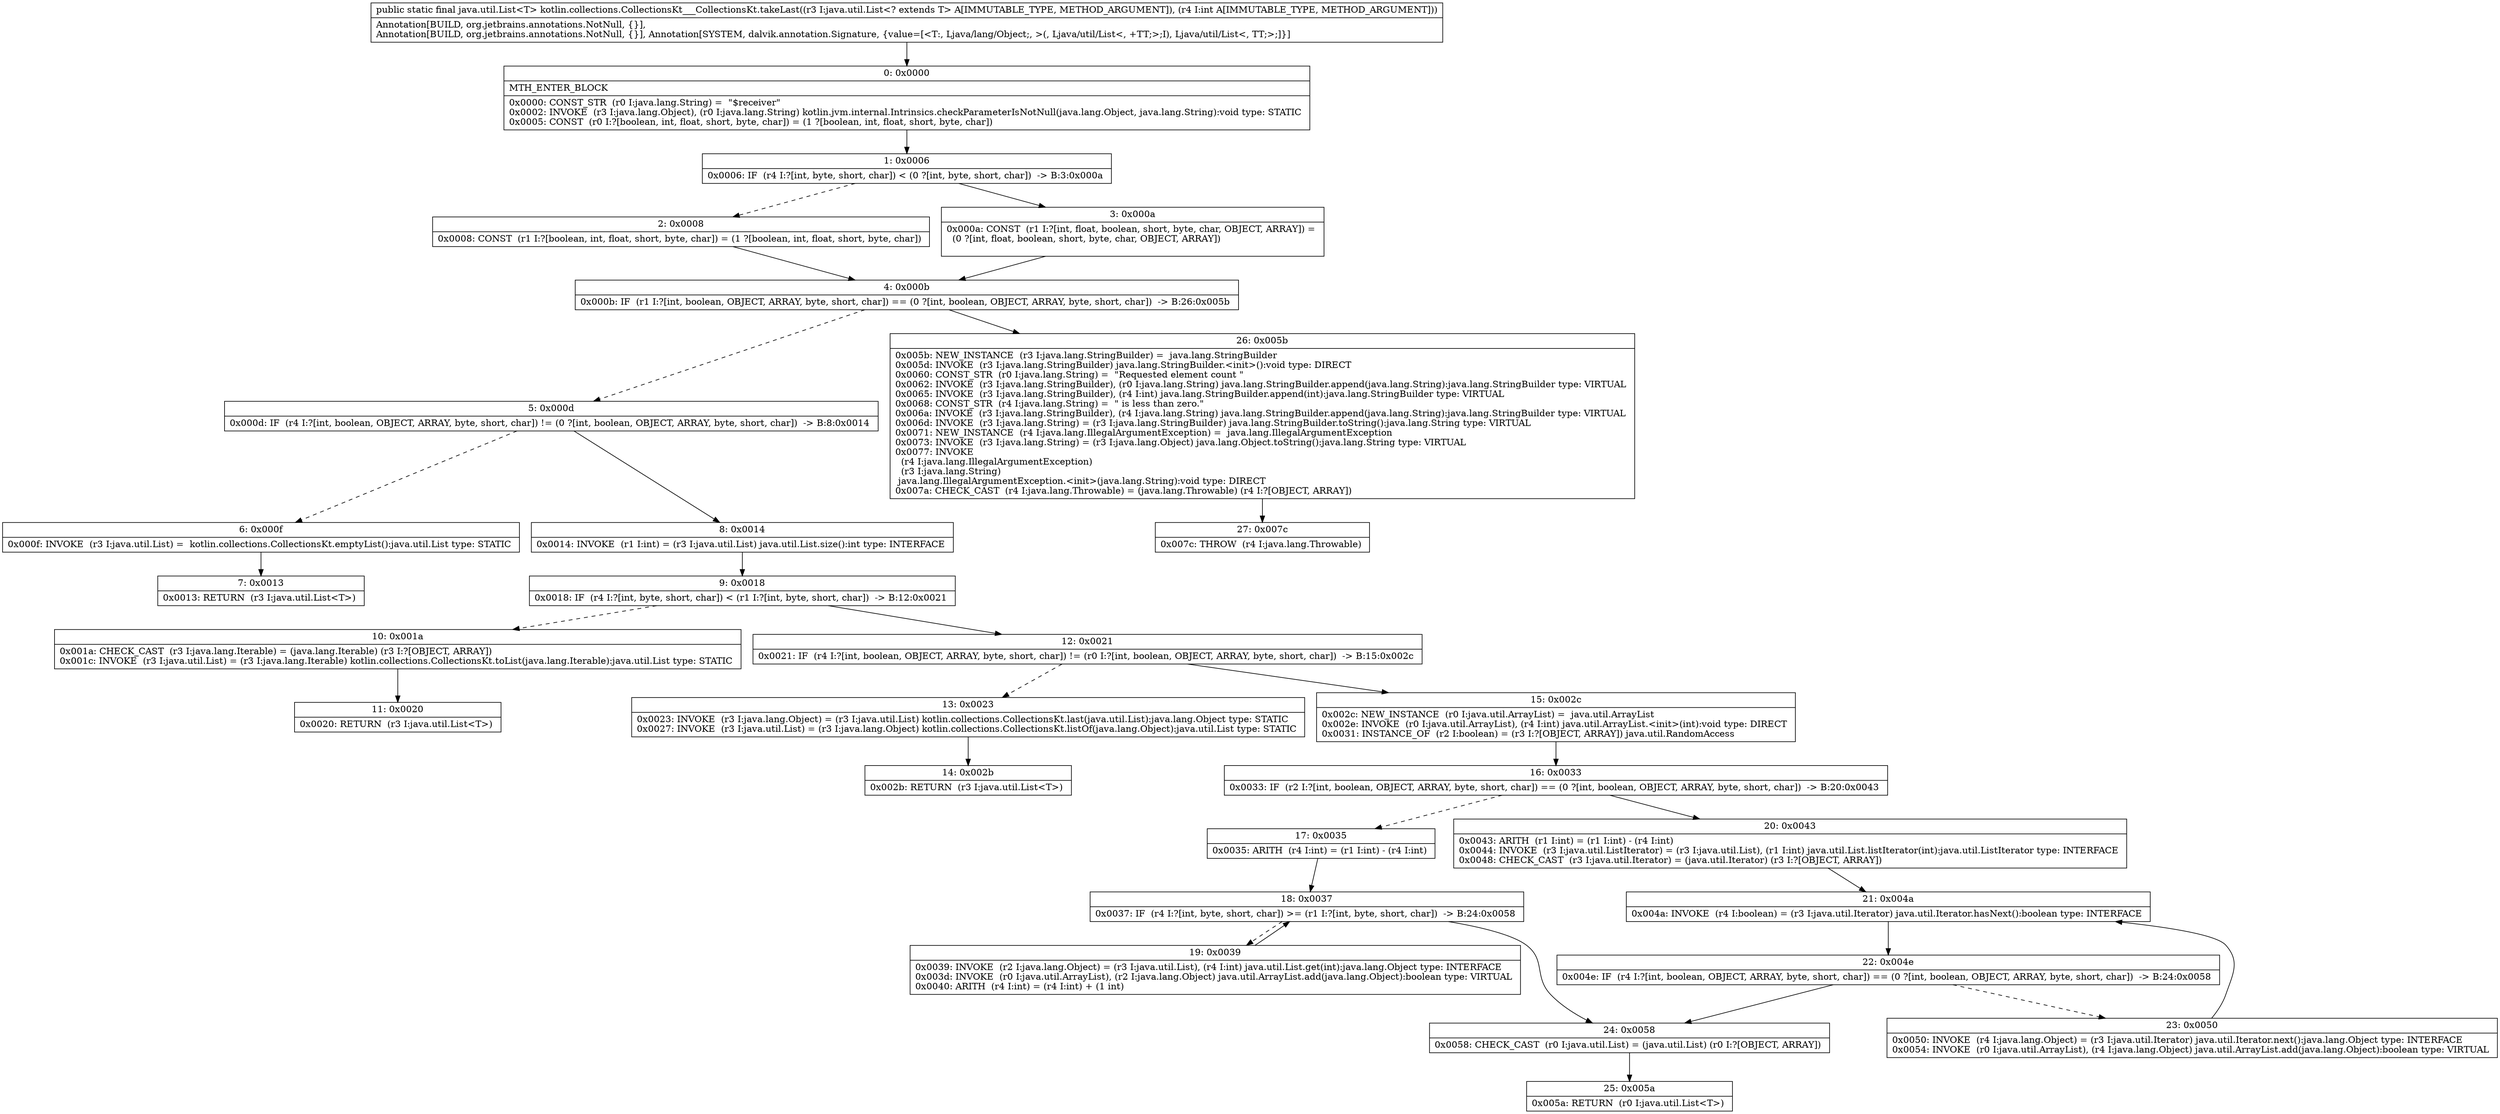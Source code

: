 digraph "CFG forkotlin.collections.CollectionsKt___CollectionsKt.takeLast(Ljava\/util\/List;I)Ljava\/util\/List;" {
Node_0 [shape=record,label="{0\:\ 0x0000|MTH_ENTER_BLOCK\l|0x0000: CONST_STR  (r0 I:java.lang.String) =  \"$receiver\" \l0x0002: INVOKE  (r3 I:java.lang.Object), (r0 I:java.lang.String) kotlin.jvm.internal.Intrinsics.checkParameterIsNotNull(java.lang.Object, java.lang.String):void type: STATIC \l0x0005: CONST  (r0 I:?[boolean, int, float, short, byte, char]) = (1 ?[boolean, int, float, short, byte, char]) \l}"];
Node_1 [shape=record,label="{1\:\ 0x0006|0x0006: IF  (r4 I:?[int, byte, short, char]) \< (0 ?[int, byte, short, char])  \-\> B:3:0x000a \l}"];
Node_2 [shape=record,label="{2\:\ 0x0008|0x0008: CONST  (r1 I:?[boolean, int, float, short, byte, char]) = (1 ?[boolean, int, float, short, byte, char]) \l}"];
Node_3 [shape=record,label="{3\:\ 0x000a|0x000a: CONST  (r1 I:?[int, float, boolean, short, byte, char, OBJECT, ARRAY]) = \l  (0 ?[int, float, boolean, short, byte, char, OBJECT, ARRAY])\l \l}"];
Node_4 [shape=record,label="{4\:\ 0x000b|0x000b: IF  (r1 I:?[int, boolean, OBJECT, ARRAY, byte, short, char]) == (0 ?[int, boolean, OBJECT, ARRAY, byte, short, char])  \-\> B:26:0x005b \l}"];
Node_5 [shape=record,label="{5\:\ 0x000d|0x000d: IF  (r4 I:?[int, boolean, OBJECT, ARRAY, byte, short, char]) != (0 ?[int, boolean, OBJECT, ARRAY, byte, short, char])  \-\> B:8:0x0014 \l}"];
Node_6 [shape=record,label="{6\:\ 0x000f|0x000f: INVOKE  (r3 I:java.util.List) =  kotlin.collections.CollectionsKt.emptyList():java.util.List type: STATIC \l}"];
Node_7 [shape=record,label="{7\:\ 0x0013|0x0013: RETURN  (r3 I:java.util.List\<T\>) \l}"];
Node_8 [shape=record,label="{8\:\ 0x0014|0x0014: INVOKE  (r1 I:int) = (r3 I:java.util.List) java.util.List.size():int type: INTERFACE \l}"];
Node_9 [shape=record,label="{9\:\ 0x0018|0x0018: IF  (r4 I:?[int, byte, short, char]) \< (r1 I:?[int, byte, short, char])  \-\> B:12:0x0021 \l}"];
Node_10 [shape=record,label="{10\:\ 0x001a|0x001a: CHECK_CAST  (r3 I:java.lang.Iterable) = (java.lang.Iterable) (r3 I:?[OBJECT, ARRAY]) \l0x001c: INVOKE  (r3 I:java.util.List) = (r3 I:java.lang.Iterable) kotlin.collections.CollectionsKt.toList(java.lang.Iterable):java.util.List type: STATIC \l}"];
Node_11 [shape=record,label="{11\:\ 0x0020|0x0020: RETURN  (r3 I:java.util.List\<T\>) \l}"];
Node_12 [shape=record,label="{12\:\ 0x0021|0x0021: IF  (r4 I:?[int, boolean, OBJECT, ARRAY, byte, short, char]) != (r0 I:?[int, boolean, OBJECT, ARRAY, byte, short, char])  \-\> B:15:0x002c \l}"];
Node_13 [shape=record,label="{13\:\ 0x0023|0x0023: INVOKE  (r3 I:java.lang.Object) = (r3 I:java.util.List) kotlin.collections.CollectionsKt.last(java.util.List):java.lang.Object type: STATIC \l0x0027: INVOKE  (r3 I:java.util.List) = (r3 I:java.lang.Object) kotlin.collections.CollectionsKt.listOf(java.lang.Object):java.util.List type: STATIC \l}"];
Node_14 [shape=record,label="{14\:\ 0x002b|0x002b: RETURN  (r3 I:java.util.List\<T\>) \l}"];
Node_15 [shape=record,label="{15\:\ 0x002c|0x002c: NEW_INSTANCE  (r0 I:java.util.ArrayList) =  java.util.ArrayList \l0x002e: INVOKE  (r0 I:java.util.ArrayList), (r4 I:int) java.util.ArrayList.\<init\>(int):void type: DIRECT \l0x0031: INSTANCE_OF  (r2 I:boolean) = (r3 I:?[OBJECT, ARRAY]) java.util.RandomAccess \l}"];
Node_16 [shape=record,label="{16\:\ 0x0033|0x0033: IF  (r2 I:?[int, boolean, OBJECT, ARRAY, byte, short, char]) == (0 ?[int, boolean, OBJECT, ARRAY, byte, short, char])  \-\> B:20:0x0043 \l}"];
Node_17 [shape=record,label="{17\:\ 0x0035|0x0035: ARITH  (r4 I:int) = (r1 I:int) \- (r4 I:int) \l}"];
Node_18 [shape=record,label="{18\:\ 0x0037|0x0037: IF  (r4 I:?[int, byte, short, char]) \>= (r1 I:?[int, byte, short, char])  \-\> B:24:0x0058 \l}"];
Node_19 [shape=record,label="{19\:\ 0x0039|0x0039: INVOKE  (r2 I:java.lang.Object) = (r3 I:java.util.List), (r4 I:int) java.util.List.get(int):java.lang.Object type: INTERFACE \l0x003d: INVOKE  (r0 I:java.util.ArrayList), (r2 I:java.lang.Object) java.util.ArrayList.add(java.lang.Object):boolean type: VIRTUAL \l0x0040: ARITH  (r4 I:int) = (r4 I:int) + (1 int) \l}"];
Node_20 [shape=record,label="{20\:\ 0x0043|0x0043: ARITH  (r1 I:int) = (r1 I:int) \- (r4 I:int) \l0x0044: INVOKE  (r3 I:java.util.ListIterator) = (r3 I:java.util.List), (r1 I:int) java.util.List.listIterator(int):java.util.ListIterator type: INTERFACE \l0x0048: CHECK_CAST  (r3 I:java.util.Iterator) = (java.util.Iterator) (r3 I:?[OBJECT, ARRAY]) \l}"];
Node_21 [shape=record,label="{21\:\ 0x004a|0x004a: INVOKE  (r4 I:boolean) = (r3 I:java.util.Iterator) java.util.Iterator.hasNext():boolean type: INTERFACE \l}"];
Node_22 [shape=record,label="{22\:\ 0x004e|0x004e: IF  (r4 I:?[int, boolean, OBJECT, ARRAY, byte, short, char]) == (0 ?[int, boolean, OBJECT, ARRAY, byte, short, char])  \-\> B:24:0x0058 \l}"];
Node_23 [shape=record,label="{23\:\ 0x0050|0x0050: INVOKE  (r4 I:java.lang.Object) = (r3 I:java.util.Iterator) java.util.Iterator.next():java.lang.Object type: INTERFACE \l0x0054: INVOKE  (r0 I:java.util.ArrayList), (r4 I:java.lang.Object) java.util.ArrayList.add(java.lang.Object):boolean type: VIRTUAL \l}"];
Node_24 [shape=record,label="{24\:\ 0x0058|0x0058: CHECK_CAST  (r0 I:java.util.List) = (java.util.List) (r0 I:?[OBJECT, ARRAY]) \l}"];
Node_25 [shape=record,label="{25\:\ 0x005a|0x005a: RETURN  (r0 I:java.util.List\<T\>) \l}"];
Node_26 [shape=record,label="{26\:\ 0x005b|0x005b: NEW_INSTANCE  (r3 I:java.lang.StringBuilder) =  java.lang.StringBuilder \l0x005d: INVOKE  (r3 I:java.lang.StringBuilder) java.lang.StringBuilder.\<init\>():void type: DIRECT \l0x0060: CONST_STR  (r0 I:java.lang.String) =  \"Requested element count \" \l0x0062: INVOKE  (r3 I:java.lang.StringBuilder), (r0 I:java.lang.String) java.lang.StringBuilder.append(java.lang.String):java.lang.StringBuilder type: VIRTUAL \l0x0065: INVOKE  (r3 I:java.lang.StringBuilder), (r4 I:int) java.lang.StringBuilder.append(int):java.lang.StringBuilder type: VIRTUAL \l0x0068: CONST_STR  (r4 I:java.lang.String) =  \" is less than zero.\" \l0x006a: INVOKE  (r3 I:java.lang.StringBuilder), (r4 I:java.lang.String) java.lang.StringBuilder.append(java.lang.String):java.lang.StringBuilder type: VIRTUAL \l0x006d: INVOKE  (r3 I:java.lang.String) = (r3 I:java.lang.StringBuilder) java.lang.StringBuilder.toString():java.lang.String type: VIRTUAL \l0x0071: NEW_INSTANCE  (r4 I:java.lang.IllegalArgumentException) =  java.lang.IllegalArgumentException \l0x0073: INVOKE  (r3 I:java.lang.String) = (r3 I:java.lang.Object) java.lang.Object.toString():java.lang.String type: VIRTUAL \l0x0077: INVOKE  \l  (r4 I:java.lang.IllegalArgumentException)\l  (r3 I:java.lang.String)\l java.lang.IllegalArgumentException.\<init\>(java.lang.String):void type: DIRECT \l0x007a: CHECK_CAST  (r4 I:java.lang.Throwable) = (java.lang.Throwable) (r4 I:?[OBJECT, ARRAY]) \l}"];
Node_27 [shape=record,label="{27\:\ 0x007c|0x007c: THROW  (r4 I:java.lang.Throwable) \l}"];
MethodNode[shape=record,label="{public static final java.util.List\<T\> kotlin.collections.CollectionsKt___CollectionsKt.takeLast((r3 I:java.util.List\<? extends T\> A[IMMUTABLE_TYPE, METHOD_ARGUMENT]), (r4 I:int A[IMMUTABLE_TYPE, METHOD_ARGUMENT]))  | Annotation[BUILD, org.jetbrains.annotations.NotNull, \{\}], \lAnnotation[BUILD, org.jetbrains.annotations.NotNull, \{\}], Annotation[SYSTEM, dalvik.annotation.Signature, \{value=[\<T:, Ljava\/lang\/Object;, \>(, Ljava\/util\/List\<, +TT;\>;I), Ljava\/util\/List\<, TT;\>;]\}]\l}"];
MethodNode -> Node_0;
Node_0 -> Node_1;
Node_1 -> Node_2[style=dashed];
Node_1 -> Node_3;
Node_2 -> Node_4;
Node_3 -> Node_4;
Node_4 -> Node_5[style=dashed];
Node_4 -> Node_26;
Node_5 -> Node_6[style=dashed];
Node_5 -> Node_8;
Node_6 -> Node_7;
Node_8 -> Node_9;
Node_9 -> Node_10[style=dashed];
Node_9 -> Node_12;
Node_10 -> Node_11;
Node_12 -> Node_13[style=dashed];
Node_12 -> Node_15;
Node_13 -> Node_14;
Node_15 -> Node_16;
Node_16 -> Node_17[style=dashed];
Node_16 -> Node_20;
Node_17 -> Node_18;
Node_18 -> Node_19[style=dashed];
Node_18 -> Node_24;
Node_19 -> Node_18;
Node_20 -> Node_21;
Node_21 -> Node_22;
Node_22 -> Node_23[style=dashed];
Node_22 -> Node_24;
Node_23 -> Node_21;
Node_24 -> Node_25;
Node_26 -> Node_27;
}


